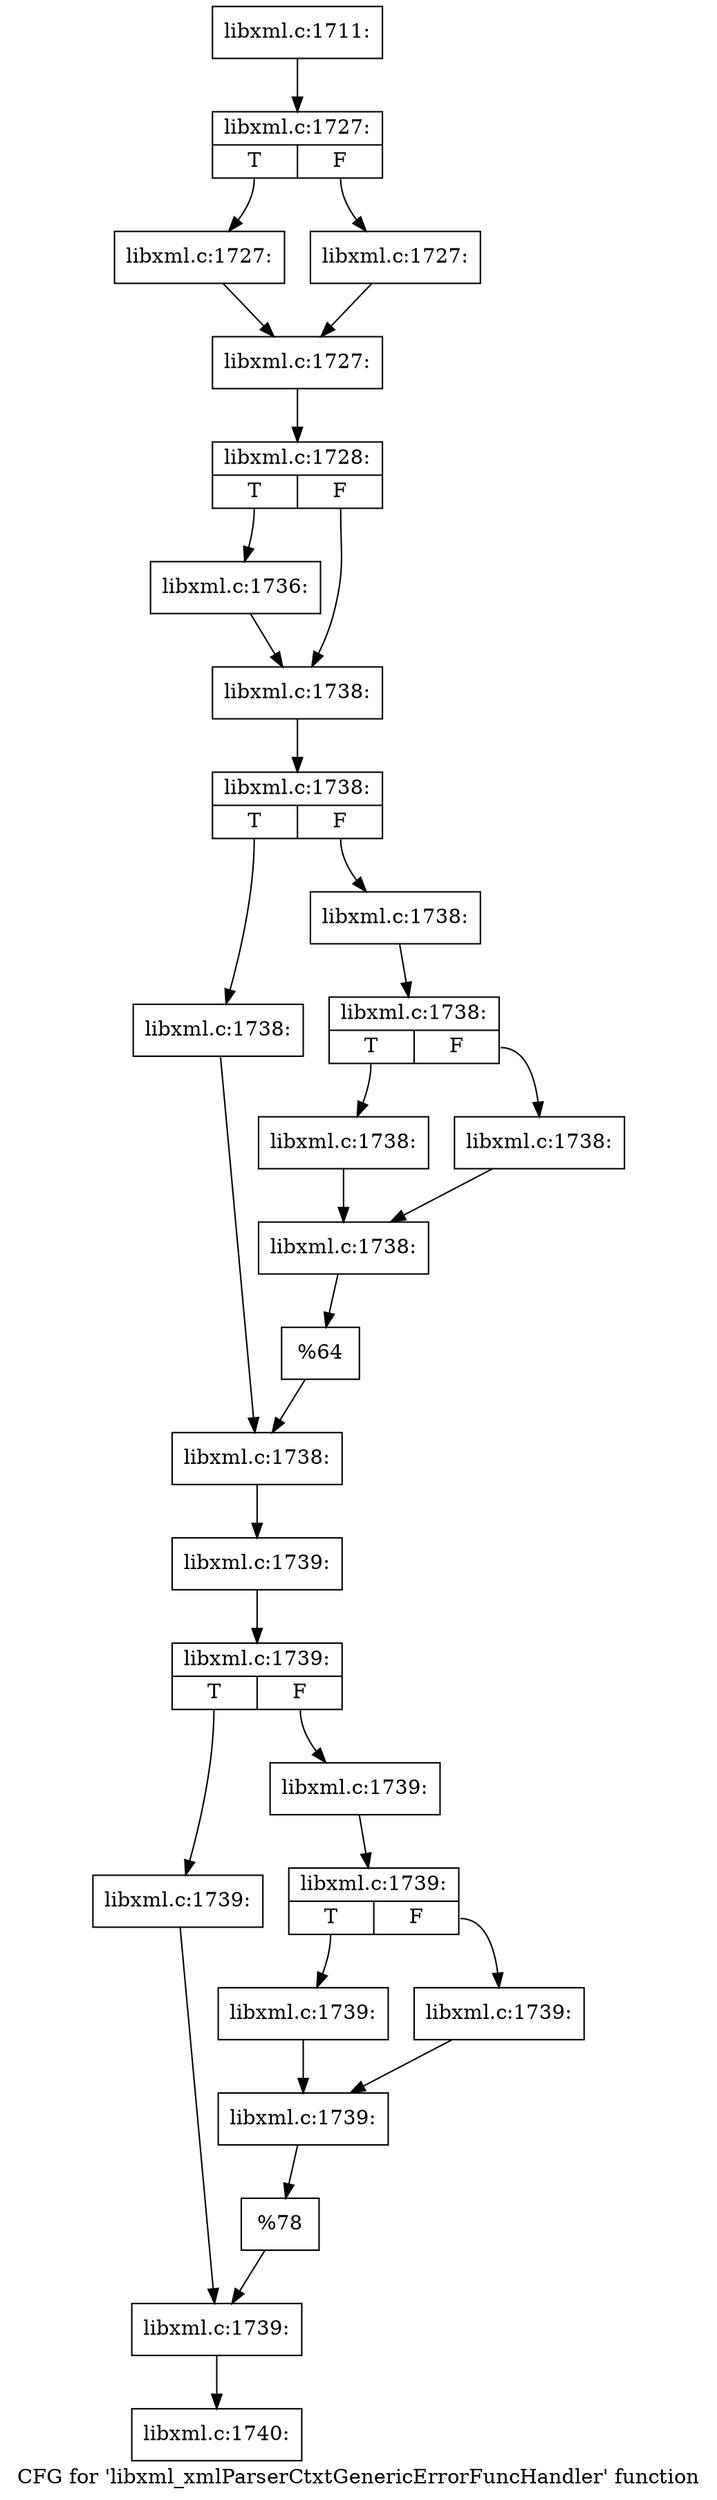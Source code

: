 digraph "CFG for 'libxml_xmlParserCtxtGenericErrorFuncHandler' function" {
	label="CFG for 'libxml_xmlParserCtxtGenericErrorFuncHandler' function";

	Node0x5288020 [shape=record,label="{libxml.c:1711:}"];
	Node0x5288020 -> Node0x5678010;
	Node0x5678010 [shape=record,label="{libxml.c:1727:|{<s0>T|<s1>F}}"];
	Node0x5678010:s0 -> Node0x56782b0;
	Node0x5678010:s1 -> Node0x5678350;
	Node0x56782b0 [shape=record,label="{libxml.c:1727:}"];
	Node0x56782b0 -> Node0x5678300;
	Node0x5678350 [shape=record,label="{libxml.c:1727:}"];
	Node0x5678350 -> Node0x5678300;
	Node0x5678300 [shape=record,label="{libxml.c:1727:}"];
	Node0x5678300 -> Node0x5677f70;
	Node0x5677f70 [shape=record,label="{libxml.c:1728:|{<s0>T|<s1>F}}"];
	Node0x5677f70:s0 -> Node0x5677fc0;
	Node0x5677f70:s1 -> Node0x56797a0;
	Node0x5677fc0 [shape=record,label="{libxml.c:1736:}"];
	Node0x5677fc0 -> Node0x56797a0;
	Node0x56797a0 [shape=record,label="{libxml.c:1738:}"];
	Node0x56797a0 -> Node0x5679cc0;
	Node0x5679cc0 [shape=record,label="{libxml.c:1738:|{<s0>T|<s1>F}}"];
	Node0x5679cc0:s0 -> Node0x5679f60;
	Node0x5679cc0:s1 -> Node0x567a000;
	Node0x5679f60 [shape=record,label="{libxml.c:1738:}"];
	Node0x5679f60 -> Node0x5679fb0;
	Node0x567a000 [shape=record,label="{libxml.c:1738:}"];
	Node0x567a000 -> Node0x567a2a0;
	Node0x567a2a0 [shape=record,label="{libxml.c:1738:|{<s0>T|<s1>F}}"];
	Node0x567a2a0:s0 -> Node0x567a490;
	Node0x567a2a0:s1 -> Node0x567a530;
	Node0x567a490 [shape=record,label="{libxml.c:1738:}"];
	Node0x567a490 -> Node0x567a4e0;
	Node0x567a530 [shape=record,label="{libxml.c:1738:}"];
	Node0x567a530 -> Node0x567a4e0;
	Node0x567a4e0 [shape=record,label="{libxml.c:1738:}"];
	Node0x567a4e0 -> Node0x567a200;
	Node0x567a200 [shape=record,label="{%64}"];
	Node0x567a200 -> Node0x5679fb0;
	Node0x5679fb0 [shape=record,label="{libxml.c:1738:}"];
	Node0x5679fb0 -> Node0x5679c20;
	Node0x5679c20 [shape=record,label="{libxml.c:1739:}"];
	Node0x5679c20 -> Node0x567ae60;
	Node0x567ae60 [shape=record,label="{libxml.c:1739:|{<s0>T|<s1>F}}"];
	Node0x567ae60:s0 -> Node0x567b020;
	Node0x567ae60:s1 -> Node0x567b0c0;
	Node0x567b020 [shape=record,label="{libxml.c:1739:}"];
	Node0x567b020 -> Node0x567b070;
	Node0x567b0c0 [shape=record,label="{libxml.c:1739:}"];
	Node0x567b0c0 -> Node0x567b360;
	Node0x567b360 [shape=record,label="{libxml.c:1739:|{<s0>T|<s1>F}}"];
	Node0x567b360:s0 -> Node0x567b550;
	Node0x567b360:s1 -> Node0x567b5f0;
	Node0x567b550 [shape=record,label="{libxml.c:1739:}"];
	Node0x567b550 -> Node0x567b5a0;
	Node0x567b5f0 [shape=record,label="{libxml.c:1739:}"];
	Node0x567b5f0 -> Node0x567b5a0;
	Node0x567b5a0 [shape=record,label="{libxml.c:1739:}"];
	Node0x567b5a0 -> Node0x567b2c0;
	Node0x567b2c0 [shape=record,label="{%78}"];
	Node0x567b2c0 -> Node0x567b070;
	Node0x567b070 [shape=record,label="{libxml.c:1739:}"];
	Node0x567b070 -> Node0x5679c70;
	Node0x5679c70 [shape=record,label="{libxml.c:1740:}"];
}
